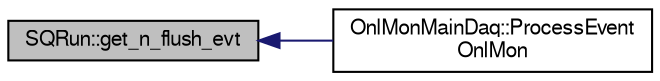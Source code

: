 digraph "SQRun::get_n_flush_evt"
{
  bgcolor="transparent";
  edge [fontname="FreeSans",fontsize="10",labelfontname="FreeSans",labelfontsize="10"];
  node [fontname="FreeSans",fontsize="10",shape=record];
  rankdir="LR";
  Node1 [label="SQRun::get_n_flush_evt",height=0.2,width=0.4,color="black", fillcolor="grey75", style="filled" fontcolor="black"];
  Node1 -> Node2 [dir="back",color="midnightblue",fontsize="10",style="solid",fontname="FreeSans"];
  Node2 [label="OnlMonMainDaq::ProcessEvent\lOnlMon",height=0.2,width=0.4,color="black",URL="$d8/d69/classOnlMonMainDaq.html#af932b6818269817d9f9b9eecb6cabd92"];
}
